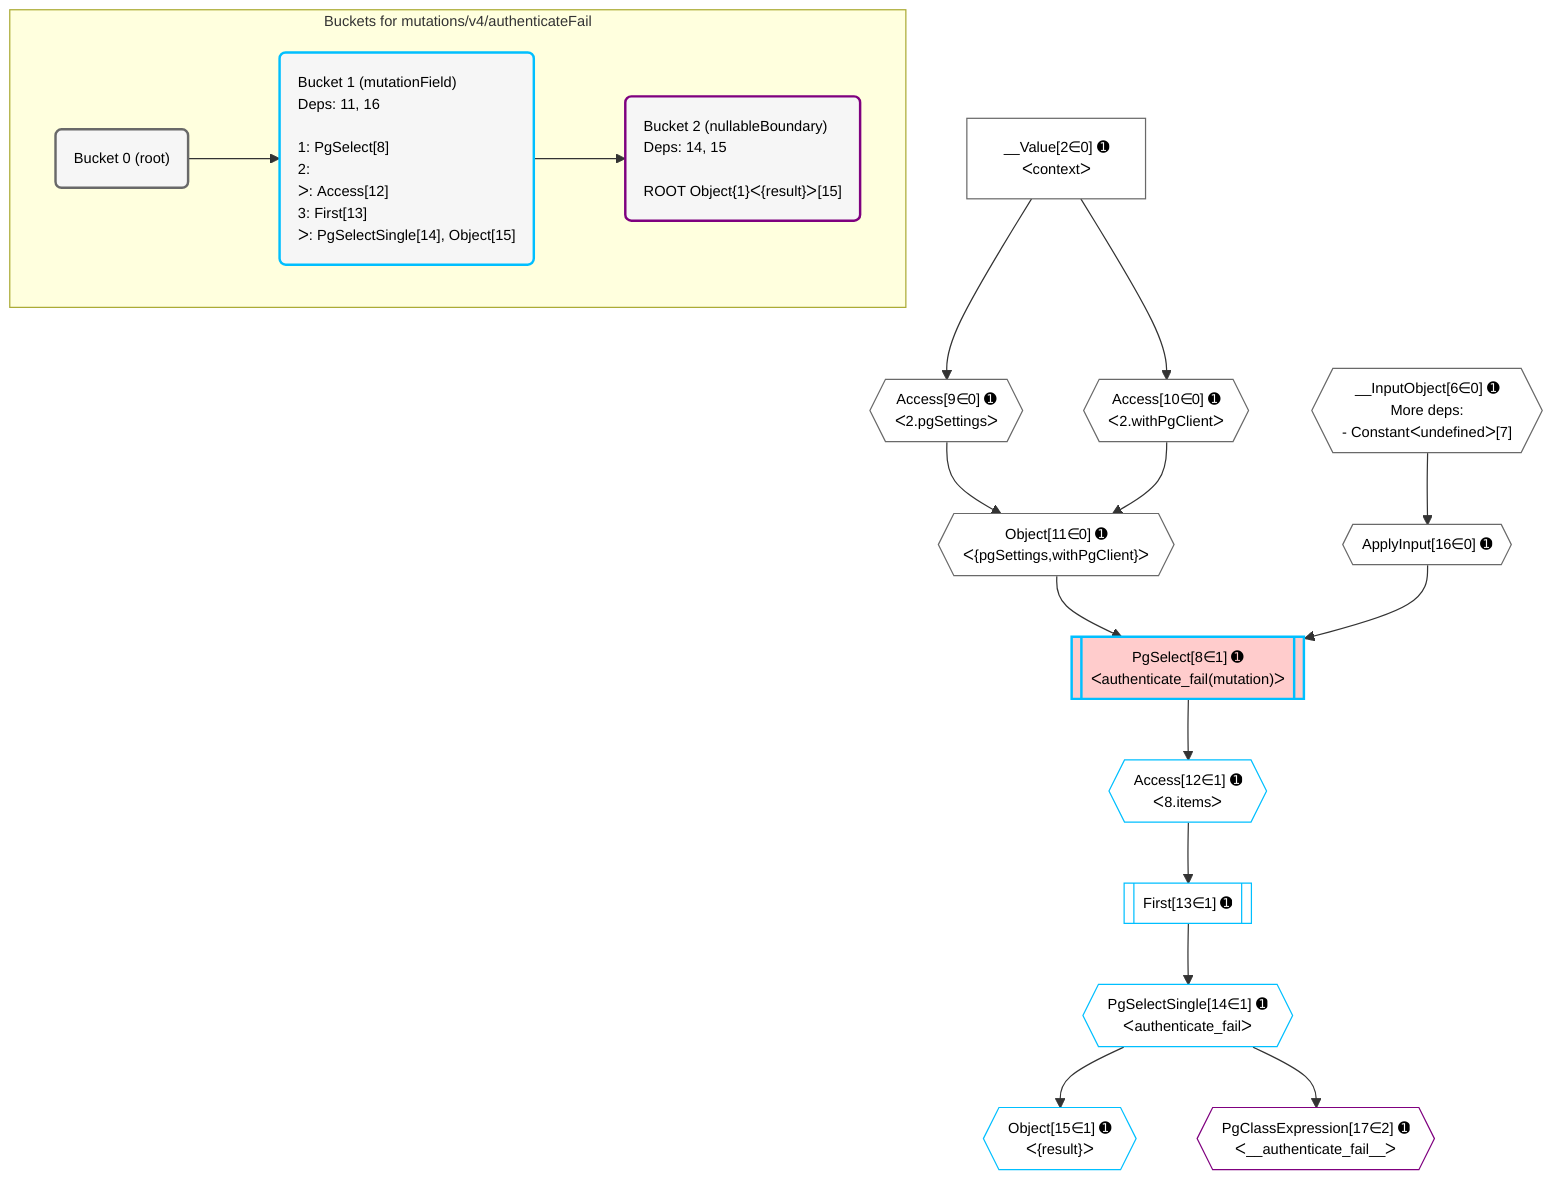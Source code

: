 %%{init: {'themeVariables': { 'fontSize': '12px'}}}%%
graph TD
    classDef path fill:#eee,stroke:#000,color:#000
    classDef plan fill:#fff,stroke-width:1px,color:#000
    classDef itemplan fill:#fff,stroke-width:2px,color:#000
    classDef unbatchedplan fill:#dff,stroke-width:1px,color:#000
    classDef sideeffectplan fill:#fcc,stroke-width:2px,color:#000
    classDef bucket fill:#f6f6f6,color:#000,stroke-width:2px,text-align:left

    subgraph "Buckets for mutations/v4/authenticateFail"
    Bucket0("Bucket 0 (root)"):::bucket
    Bucket1("Bucket 1 (mutationField)<br />Deps: 11, 16<br /><br />1: PgSelect[8]<br />2: <br />ᐳ: Access[12]<br />3: First[13]<br />ᐳ: PgSelectSingle[14], Object[15]"):::bucket
    Bucket2("Bucket 2 (nullableBoundary)<br />Deps: 14, 15<br /><br />ROOT Object{1}ᐸ{result}ᐳ[15]"):::bucket
    end
    Bucket0 --> Bucket1
    Bucket1 --> Bucket2

    %% plan dependencies
    Object11{{"Object[11∈0] ➊<br />ᐸ{pgSettings,withPgClient}ᐳ"}}:::plan
    Access9{{"Access[9∈0] ➊<br />ᐸ2.pgSettingsᐳ"}}:::plan
    Access10{{"Access[10∈0] ➊<br />ᐸ2.withPgClientᐳ"}}:::plan
    Access9 & Access10 --> Object11
    __InputObject6{{"__InputObject[6∈0] ➊<br />More deps:<br />- Constantᐸundefinedᐳ[7]"}}:::plan
    __Value2["__Value[2∈0] ➊<br />ᐸcontextᐳ"]:::plan
    __Value2 --> Access9
    __Value2 --> Access10
    ApplyInput16{{"ApplyInput[16∈0] ➊"}}:::plan
    __InputObject6 --> ApplyInput16
    PgSelect8[["PgSelect[8∈1] ➊<br />ᐸauthenticate_fail(mutation)ᐳ"]]:::sideeffectplan
    Object11 & ApplyInput16 --> PgSelect8
    Access12{{"Access[12∈1] ➊<br />ᐸ8.itemsᐳ"}}:::plan
    PgSelect8 --> Access12
    First13[["First[13∈1] ➊"]]:::plan
    Access12 --> First13
    PgSelectSingle14{{"PgSelectSingle[14∈1] ➊<br />ᐸauthenticate_failᐳ"}}:::plan
    First13 --> PgSelectSingle14
    Object15{{"Object[15∈1] ➊<br />ᐸ{result}ᐳ"}}:::plan
    PgSelectSingle14 --> Object15
    PgClassExpression17{{"PgClassExpression[17∈2] ➊<br />ᐸ__authenticate_fail__ᐳ"}}:::plan
    PgSelectSingle14 --> PgClassExpression17

    %% define steps
    classDef bucket0 stroke:#696969
    class Bucket0,__Value2,__InputObject6,Access9,Access10,Object11,ApplyInput16 bucket0
    classDef bucket1 stroke:#00bfff
    class Bucket1,PgSelect8,Access12,First13,PgSelectSingle14,Object15 bucket1
    classDef bucket2 stroke:#7f007f
    class Bucket2,PgClassExpression17 bucket2

    %% implicit side effects